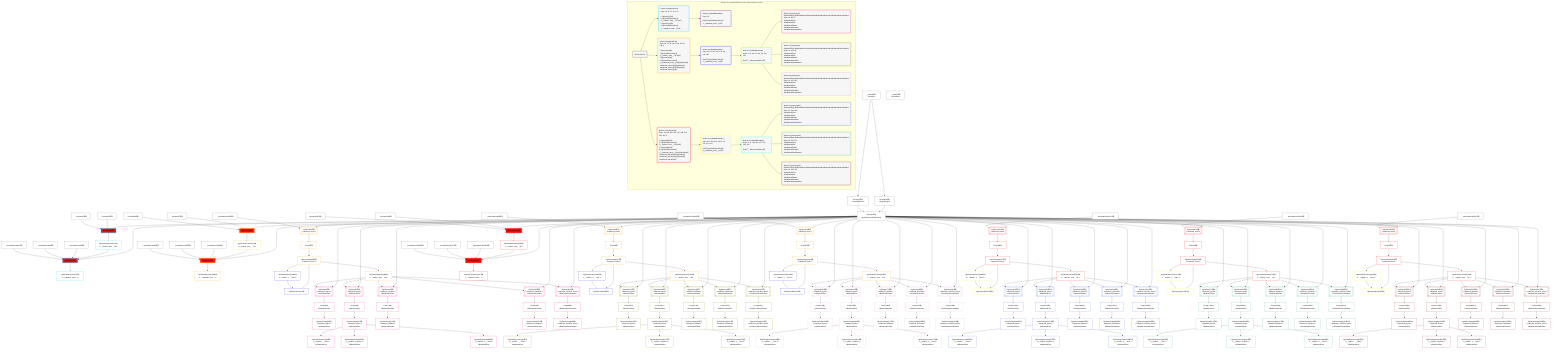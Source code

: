 %%{init: {'themeVariables': { 'fontSize': '12px'}}}%%
graph TD
    classDef path fill:#eee,stroke:#000,color:#000
    classDef plan fill:#fff,stroke-width:1px,color:#000
    classDef itemplan fill:#fff,stroke-width:2px,color:#000
    classDef sideeffectplan fill:#f00,stroke-width:2px,color:#000
    classDef bucket fill:#f6f6f6,color:#000,stroke-width:2px,text-align:left


    %% define steps
    __Value3["__Value[3∈0]<br />ᐸcontextᐳ"]:::plan
    __Value5["__Value[5∈0]<br />ᐸrootValueᐳ"]:::plan
    __InputStaticLeaf8["__InputStaticLeaf[8∈0]"]:::plan
    __InputStaticLeaf9["__InputStaticLeaf[9∈0]"]:::plan
    __InputStaticLeaf10["__InputStaticLeaf[10∈0]"]:::plan
    Constant11["Constant[11∈0]"]:::plan
    Constant12["Constant[12∈0]"]:::plan
    Access14["Access[14∈0]<br />ᐸ3.pgSettingsᐳ"]:::plan
    Access15["Access[15∈0]<br />ᐸ3.withPgClientᐳ"]:::plan
    Object16["Object[16∈0]<br />ᐸ{pgSettings,withPgClient}ᐳ"]:::plan
    PgInsert13[["PgInsert[13∈1]"]]:::sideeffectplan
    PgClassExpression17["PgClassExpression[17∈1]<br />ᐸ__relation...ems__.”id”ᐳ"]:::plan
    PgInsert18[["PgInsert[18∈1]"]]:::sideeffectplan
    PgClassExpression22["PgClassExpression[22∈1]<br />ᐸ__relational_posts__ᐳ"]:::plan
    __InputStaticLeaf24["__InputStaticLeaf[24∈0]"]:::plan
    __InputStaticLeaf25["__InputStaticLeaf[25∈0]"]:::plan
    __InputStaticLeaf26["__InputStaticLeaf[26∈0]"]:::plan
    Constant27["Constant[27∈0]"]:::plan
    Constant28["Constant[28∈0]"]:::plan
    PgInsert29[["PgInsert[29∈3]"]]:::sideeffectplan
    PgClassExpression33["PgClassExpression[33∈3]<br />ᐸ__relation...ems__.”id”ᐳ"]:::plan
    PgInsert34[["PgInsert[34∈3]"]]:::sideeffectplan
    PgClassExpression38["PgClassExpression[38∈3]<br />ᐸ__relational_posts__ᐳ"]:::plan
    __InputStaticLeaf39["__InputStaticLeaf[39∈0]"]:::plan
    PgSelect40[["PgSelect[40∈3]<br />ᐸrelational_itemsᐳ"]]:::plan
    First44["First[44∈3]"]:::plan
    PgSelectSingle45["PgSelectSingle[45∈3]<br />ᐸrelational_itemsᐳ"]:::plan
    PgClassExpression46["PgClassExpression[46∈4]<br />ᐸ__relation...s__.”type”ᐳ"]:::plan
    PgPolymorphic47["PgPolymorphic[47∈4]"]:::plan
    PgClassExpression48["PgClassExpression[48∈3]<br />ᐸ__relation...ems__.”id”ᐳ"]:::plan
    PgSelect49[["PgSelect[49∈6]<br />ᐸrelational_topicsᐳ<br />ᐳRelationalTopic"]]:::plan
    First53["First[53∈6]<br />ᐳRelationalTopic"]:::plan
    PgSelectSingle54["PgSelectSingle[54∈6]<br />ᐸrelational_topicsᐳ<br />ᐳRelationalTopic"]:::plan
    PgSelect57[["PgSelect[57∈6]<br />ᐸrelational_postsᐳ<br />ᐳRelationalPost"]]:::plan
    First61["First[61∈6]<br />ᐳRelationalPost"]:::plan
    PgSelectSingle62["PgSelectSingle[62∈6]<br />ᐸrelational_postsᐳ<br />ᐳRelationalPost"]:::plan
    PgClassExpression64["PgClassExpression[64∈6]<br />ᐸ__relation...__.”title”ᐳ<br />ᐳRelationalPost"]:::plan
    PgClassExpression65["PgClassExpression[65∈6]<br />ᐸ__relation...scription”ᐳ<br />ᐳRelationalPost"]:::plan
    PgClassExpression66["PgClassExpression[66∈6]<br />ᐸ__relation...s__.”note”ᐳ<br />ᐳRelationalPost"]:::plan
    PgSelect68[["PgSelect[68∈6]<br />ᐸrelational_dividersᐳ<br />ᐳRelationalDivider"]]:::plan
    First72["First[72∈6]<br />ᐳRelationalDivider"]:::plan
    PgSelectSingle73["PgSelectSingle[73∈6]<br />ᐸrelational_dividersᐳ<br />ᐳRelationalDivider"]:::plan
    PgSelect76[["PgSelect[76∈6]<br />ᐸrelational_checklistsᐳ<br />ᐳRelationalChecklist"]]:::plan
    First80["First[80∈6]<br />ᐳRelationalChecklist"]:::plan
    PgSelectSingle81["PgSelectSingle[81∈6]<br />ᐸrelational_checklistsᐳ<br />ᐳRelationalChecklist"]:::plan
    PgSelect84[["PgSelect[84∈6]<br />ᐸrelational_checklist_itemsᐳ<br />ᐳRelationalChecklistItem"]]:::plan
    First88["First[88∈6]<br />ᐳRelationalChecklistItem"]:::plan
    PgSelectSingle89["PgSelectSingle[89∈6]<br />ᐸrelational_checklist_itemsᐳ<br />ᐳRelationalChecklistItem"]:::plan
    __InputStaticLeaf91["__InputStaticLeaf[91∈0]"]:::plan
    PgSelect92[["PgSelect[92∈3]<br />ᐸrelational_itemsᐳ"]]:::plan
    First96["First[96∈3]"]:::plan
    PgSelectSingle97["PgSelectSingle[97∈3]<br />ᐸrelational_itemsᐳ"]:::plan
    PgClassExpression98["PgClassExpression[98∈4]<br />ᐸ__relation...s__.”type”ᐳ"]:::plan
    PgPolymorphic99["PgPolymorphic[99∈4]"]:::plan
    PgClassExpression100["PgClassExpression[100∈3]<br />ᐸ__relation...ems__.”id”ᐳ"]:::plan
    PgSelect101[["PgSelect[101∈7]<br />ᐸrelational_topicsᐳ<br />ᐳRelationalTopic"]]:::plan
    First105["First[105∈7]<br />ᐳRelationalTopic"]:::plan
    PgSelectSingle106["PgSelectSingle[106∈7]<br />ᐸrelational_topicsᐳ<br />ᐳRelationalTopic"]:::plan
    PgSelect109[["PgSelect[109∈7]<br />ᐸrelational_postsᐳ<br />ᐳRelationalPost"]]:::plan
    First113["First[113∈7]<br />ᐳRelationalPost"]:::plan
    PgSelectSingle114["PgSelectSingle[114∈7]<br />ᐸrelational_postsᐳ<br />ᐳRelationalPost"]:::plan
    PgClassExpression116["PgClassExpression[116∈7]<br />ᐸ__relation...__.”title”ᐳ<br />ᐳRelationalPost"]:::plan
    PgClassExpression117["PgClassExpression[117∈7]<br />ᐸ__relation...scription”ᐳ<br />ᐳRelationalPost"]:::plan
    PgClassExpression118["PgClassExpression[118∈7]<br />ᐸ__relation...s__.”note”ᐳ<br />ᐳRelationalPost"]:::plan
    PgSelect120[["PgSelect[120∈7]<br />ᐸrelational_dividersᐳ<br />ᐳRelationalDivider"]]:::plan
    First124["First[124∈7]<br />ᐳRelationalDivider"]:::plan
    PgSelectSingle125["PgSelectSingle[125∈7]<br />ᐸrelational_dividersᐳ<br />ᐳRelationalDivider"]:::plan
    PgSelect128[["PgSelect[128∈7]<br />ᐸrelational_checklistsᐳ<br />ᐳRelationalChecklist"]]:::plan
    First132["First[132∈7]<br />ᐳRelationalChecklist"]:::plan
    PgSelectSingle133["PgSelectSingle[133∈7]<br />ᐸrelational_checklistsᐳ<br />ᐳRelationalChecklist"]:::plan
    PgSelect136[["PgSelect[136∈7]<br />ᐸrelational_checklist_itemsᐳ<br />ᐳRelationalChecklistItem"]]:::plan
    First140["First[140∈7]<br />ᐳRelationalChecklistItem"]:::plan
    PgSelectSingle141["PgSelectSingle[141∈7]<br />ᐸrelational_checklist_itemsᐳ<br />ᐳRelationalChecklistItem"]:::plan
    __InputStaticLeaf143["__InputStaticLeaf[143∈0]"]:::plan
    PgSelect144[["PgSelect[144∈3]<br />ᐸrelational_itemsᐳ"]]:::plan
    First148["First[148∈3]"]:::plan
    PgSelectSingle149["PgSelectSingle[149∈3]<br />ᐸrelational_itemsᐳ"]:::plan
    PgClassExpression150["PgClassExpression[150∈4]<br />ᐸ__relation...s__.”type”ᐳ"]:::plan
    PgPolymorphic151["PgPolymorphic[151∈4]"]:::plan
    PgClassExpression152["PgClassExpression[152∈3]<br />ᐸ__relation...ems__.”id”ᐳ"]:::plan
    PgSelect153[["PgSelect[153∈8]<br />ᐸrelational_topicsᐳ<br />ᐳRelationalTopic"]]:::plan
    First157["First[157∈8]<br />ᐳRelationalTopic"]:::plan
    PgSelectSingle158["PgSelectSingle[158∈8]<br />ᐸrelational_topicsᐳ<br />ᐳRelationalTopic"]:::plan
    PgSelect161[["PgSelect[161∈8]<br />ᐸrelational_postsᐳ<br />ᐳRelationalPost"]]:::plan
    First165["First[165∈8]<br />ᐳRelationalPost"]:::plan
    PgSelectSingle166["PgSelectSingle[166∈8]<br />ᐸrelational_postsᐳ<br />ᐳRelationalPost"]:::plan
    PgClassExpression168["PgClassExpression[168∈8]<br />ᐸ__relation...__.”title”ᐳ<br />ᐳRelationalPost"]:::plan
    PgClassExpression169["PgClassExpression[169∈8]<br />ᐸ__relation...scription”ᐳ<br />ᐳRelationalPost"]:::plan
    PgClassExpression170["PgClassExpression[170∈8]<br />ᐸ__relation...s__.”note”ᐳ<br />ᐳRelationalPost"]:::plan
    PgSelect172[["PgSelect[172∈8]<br />ᐸrelational_dividersᐳ<br />ᐳRelationalDivider"]]:::plan
    First176["First[176∈8]<br />ᐳRelationalDivider"]:::plan
    PgSelectSingle177["PgSelectSingle[177∈8]<br />ᐸrelational_dividersᐳ<br />ᐳRelationalDivider"]:::plan
    PgSelect180[["PgSelect[180∈8]<br />ᐸrelational_checklistsᐳ<br />ᐳRelationalChecklist"]]:::plan
    First184["First[184∈8]<br />ᐳRelationalChecklist"]:::plan
    PgSelectSingle185["PgSelectSingle[185∈8]<br />ᐸrelational_checklistsᐳ<br />ᐳRelationalChecklist"]:::plan
    PgSelect188[["PgSelect[188∈8]<br />ᐸrelational_checklist_itemsᐳ<br />ᐳRelationalChecklistItem"]]:::plan
    First192["First[192∈8]<br />ᐳRelationalChecklistItem"]:::plan
    PgSelectSingle193["PgSelectSingle[193∈8]<br />ᐸrelational_checklist_itemsᐳ<br />ᐳRelationalChecklistItem"]:::plan
    __InputStaticLeaf196["__InputStaticLeaf[196∈0]"]:::plan
    __InputStaticLeaf197["__InputStaticLeaf[197∈0]"]:::plan
    __InputStaticLeaf198["__InputStaticLeaf[198∈0]"]:::plan
    Constant199["Constant[199∈0]"]:::plan
    Constant200["Constant[200∈0]"]:::plan
    PgInsert201[["PgInsert[201∈9]"]]:::sideeffectplan
    PgClassExpression205["PgClassExpression[205∈9]<br />ᐸ__relation...ems__.”id”ᐳ"]:::plan
    PgInsert206[["PgInsert[206∈9]"]]:::sideeffectplan
    PgClassExpression210["PgClassExpression[210∈9]<br />ᐸ__relational_posts__ᐳ"]:::plan
    __InputStaticLeaf211["__InputStaticLeaf[211∈0]"]:::plan
    PgSelect212[["PgSelect[212∈9]<br />ᐸrelational_itemsᐳ"]]:::plan
    First216["First[216∈9]"]:::plan
    PgSelectSingle217["PgSelectSingle[217∈9]<br />ᐸrelational_itemsᐳ"]:::plan
    PgClassExpression218["PgClassExpression[218∈10]<br />ᐸ__relation...s__.”type”ᐳ"]:::plan
    PgPolymorphic219["PgPolymorphic[219∈10]"]:::plan
    PgClassExpression220["PgClassExpression[220∈9]<br />ᐸ__relation...ems__.”id”ᐳ"]:::plan
    PgSelect221[["PgSelect[221∈12]<br />ᐸrelational_topicsᐳ<br />ᐳRelationalTopic"]]:::plan
    First225["First[225∈12]<br />ᐳRelationalTopic"]:::plan
    PgSelectSingle226["PgSelectSingle[226∈12]<br />ᐸrelational_topicsᐳ<br />ᐳRelationalTopic"]:::plan
    PgSelect229[["PgSelect[229∈12]<br />ᐸrelational_postsᐳ<br />ᐳRelationalPost"]]:::plan
    First233["First[233∈12]<br />ᐳRelationalPost"]:::plan
    PgSelectSingle234["PgSelectSingle[234∈12]<br />ᐸrelational_postsᐳ<br />ᐳRelationalPost"]:::plan
    PgClassExpression236["PgClassExpression[236∈12]<br />ᐸ__relation...__.”title”ᐳ<br />ᐳRelationalPost"]:::plan
    PgClassExpression237["PgClassExpression[237∈12]<br />ᐸ__relation...scription”ᐳ<br />ᐳRelationalPost"]:::plan
    PgClassExpression238["PgClassExpression[238∈12]<br />ᐸ__relation...s__.”note”ᐳ<br />ᐳRelationalPost"]:::plan
    PgSelect240[["PgSelect[240∈12]<br />ᐸrelational_dividersᐳ<br />ᐳRelationalDivider"]]:::plan
    First244["First[244∈12]<br />ᐳRelationalDivider"]:::plan
    PgSelectSingle245["PgSelectSingle[245∈12]<br />ᐸrelational_dividersᐳ<br />ᐳRelationalDivider"]:::plan
    PgSelect248[["PgSelect[248∈12]<br />ᐸrelational_checklistsᐳ<br />ᐳRelationalChecklist"]]:::plan
    First252["First[252∈12]<br />ᐳRelationalChecklist"]:::plan
    PgSelectSingle253["PgSelectSingle[253∈12]<br />ᐸrelational_checklistsᐳ<br />ᐳRelationalChecklist"]:::plan
    PgSelect256[["PgSelect[256∈12]<br />ᐸrelational_checklist_itemsᐳ<br />ᐳRelationalChecklistItem"]]:::plan
    First260["First[260∈12]<br />ᐳRelationalChecklistItem"]:::plan
    PgSelectSingle261["PgSelectSingle[261∈12]<br />ᐸrelational_checklist_itemsᐳ<br />ᐳRelationalChecklistItem"]:::plan
    __InputStaticLeaf263["__InputStaticLeaf[263∈0]"]:::plan
    PgSelect264[["PgSelect[264∈9]<br />ᐸrelational_itemsᐳ"]]:::plan
    First268["First[268∈9]"]:::plan
    PgSelectSingle269["PgSelectSingle[269∈9]<br />ᐸrelational_itemsᐳ"]:::plan
    PgClassExpression270["PgClassExpression[270∈10]<br />ᐸ__relation...s__.”type”ᐳ"]:::plan
    PgPolymorphic271["PgPolymorphic[271∈10]"]:::plan
    PgClassExpression272["PgClassExpression[272∈9]<br />ᐸ__relation...ems__.”id”ᐳ"]:::plan
    PgSelect273[["PgSelect[273∈13]<br />ᐸrelational_topicsᐳ<br />ᐳRelationalTopic"]]:::plan
    First277["First[277∈13]<br />ᐳRelationalTopic"]:::plan
    PgSelectSingle278["PgSelectSingle[278∈13]<br />ᐸrelational_topicsᐳ<br />ᐳRelationalTopic"]:::plan
    PgSelect281[["PgSelect[281∈13]<br />ᐸrelational_postsᐳ<br />ᐳRelationalPost"]]:::plan
    First285["First[285∈13]<br />ᐳRelationalPost"]:::plan
    PgSelectSingle286["PgSelectSingle[286∈13]<br />ᐸrelational_postsᐳ<br />ᐳRelationalPost"]:::plan
    PgClassExpression288["PgClassExpression[288∈13]<br />ᐸ__relation...__.”title”ᐳ<br />ᐳRelationalPost"]:::plan
    PgClassExpression289["PgClassExpression[289∈13]<br />ᐸ__relation...scription”ᐳ<br />ᐳRelationalPost"]:::plan
    PgClassExpression290["PgClassExpression[290∈13]<br />ᐸ__relation...s__.”note”ᐳ<br />ᐳRelationalPost"]:::plan
    PgSelect292[["PgSelect[292∈13]<br />ᐸrelational_dividersᐳ<br />ᐳRelationalDivider"]]:::plan
    First296["First[296∈13]<br />ᐳRelationalDivider"]:::plan
    PgSelectSingle297["PgSelectSingle[297∈13]<br />ᐸrelational_dividersᐳ<br />ᐳRelationalDivider"]:::plan
    PgSelect300[["PgSelect[300∈13]<br />ᐸrelational_checklistsᐳ<br />ᐳRelationalChecklist"]]:::plan
    First304["First[304∈13]<br />ᐳRelationalChecklist"]:::plan
    PgSelectSingle305["PgSelectSingle[305∈13]<br />ᐸrelational_checklistsᐳ<br />ᐳRelationalChecklist"]:::plan
    PgSelect308[["PgSelect[308∈13]<br />ᐸrelational_checklist_itemsᐳ<br />ᐳRelationalChecklistItem"]]:::plan
    First312["First[312∈13]<br />ᐳRelationalChecklistItem"]:::plan
    PgSelectSingle313["PgSelectSingle[313∈13]<br />ᐸrelational_checklist_itemsᐳ<br />ᐳRelationalChecklistItem"]:::plan
    __InputStaticLeaf315["__InputStaticLeaf[315∈0]"]:::plan
    PgSelect316[["PgSelect[316∈9]<br />ᐸrelational_itemsᐳ"]]:::plan
    First320["First[320∈9]"]:::plan
    PgSelectSingle321["PgSelectSingle[321∈9]<br />ᐸrelational_itemsᐳ"]:::plan
    PgClassExpression322["PgClassExpression[322∈10]<br />ᐸ__relation...s__.”type”ᐳ"]:::plan
    PgPolymorphic323["PgPolymorphic[323∈10]"]:::plan
    PgClassExpression324["PgClassExpression[324∈9]<br />ᐸ__relation...ems__.”id”ᐳ"]:::plan
    PgSelect325[["PgSelect[325∈14]<br />ᐸrelational_topicsᐳ<br />ᐳRelationalTopic"]]:::plan
    First329["First[329∈14]<br />ᐳRelationalTopic"]:::plan
    PgSelectSingle330["PgSelectSingle[330∈14]<br />ᐸrelational_topicsᐳ<br />ᐳRelationalTopic"]:::plan
    PgSelect333[["PgSelect[333∈14]<br />ᐸrelational_postsᐳ<br />ᐳRelationalPost"]]:::plan
    First337["First[337∈14]<br />ᐳRelationalPost"]:::plan
    PgSelectSingle338["PgSelectSingle[338∈14]<br />ᐸrelational_postsᐳ<br />ᐳRelationalPost"]:::plan
    PgClassExpression340["PgClassExpression[340∈14]<br />ᐸ__relation...__.”title”ᐳ<br />ᐳRelationalPost"]:::plan
    PgClassExpression341["PgClassExpression[341∈14]<br />ᐸ__relation...scription”ᐳ<br />ᐳRelationalPost"]:::plan
    PgClassExpression342["PgClassExpression[342∈14]<br />ᐸ__relation...s__.”note”ᐳ<br />ᐳRelationalPost"]:::plan
    PgSelect344[["PgSelect[344∈14]<br />ᐸrelational_dividersᐳ<br />ᐳRelationalDivider"]]:::plan
    First348["First[348∈14]<br />ᐳRelationalDivider"]:::plan
    PgSelectSingle349["PgSelectSingle[349∈14]<br />ᐸrelational_dividersᐳ<br />ᐳRelationalDivider"]:::plan
    PgSelect352[["PgSelect[352∈14]<br />ᐸrelational_checklistsᐳ<br />ᐳRelationalChecklist"]]:::plan
    First356["First[356∈14]<br />ᐳRelationalChecklist"]:::plan
    PgSelectSingle357["PgSelectSingle[357∈14]<br />ᐸrelational_checklistsᐳ<br />ᐳRelationalChecklist"]:::plan
    PgSelect360[["PgSelect[360∈14]<br />ᐸrelational_checklist_itemsᐳ<br />ᐳRelationalChecklistItem"]]:::plan
    First364["First[364∈14]<br />ᐳRelationalChecklistItem"]:::plan
    PgSelectSingle365["PgSelectSingle[365∈14]<br />ᐸrelational_checklist_itemsᐳ<br />ᐳRelationalChecklistItem"]:::plan

    %% plan dependencies
    __Value3 --> Access14
    __Value3 --> Access15
    Access14 & Access15 --> Object16
    Object16 & Constant11 & Constant12 --> PgInsert13
    PgInsert13 --> PgClassExpression17
    Object16 & PgClassExpression17 & __InputStaticLeaf8 & __InputStaticLeaf9 & __InputStaticLeaf10 --> PgInsert18
    PgInsert18 --> PgClassExpression22
    Object16 & Constant27 & Constant28 --> PgInsert29
    PgInsert29 --> PgClassExpression33
    Object16 & PgClassExpression33 & __InputStaticLeaf24 & __InputStaticLeaf25 & __InputStaticLeaf26 --> PgInsert34
    PgInsert34 --> PgClassExpression38
    Object16 & __InputStaticLeaf39 --> PgSelect40
    PgSelect40 --> First44
    First44 --> PgSelectSingle45
    PgSelectSingle45 --> PgClassExpression46
    PgSelectSingle45 & PgClassExpression46 --> PgPolymorphic47
    PgSelectSingle45 --> PgClassExpression48
    Object16 & PgClassExpression48 --> PgSelect49
    PgSelect49 --> First53
    First53 --> PgSelectSingle54
    Object16 & PgClassExpression48 --> PgSelect57
    PgSelect57 --> First61
    First61 --> PgSelectSingle62
    PgSelectSingle62 --> PgClassExpression64
    PgSelectSingle62 --> PgClassExpression65
    PgSelectSingle62 --> PgClassExpression66
    Object16 & PgClassExpression48 --> PgSelect68
    PgSelect68 --> First72
    First72 --> PgSelectSingle73
    Object16 & PgClassExpression48 --> PgSelect76
    PgSelect76 --> First80
    First80 --> PgSelectSingle81
    Object16 & PgClassExpression48 --> PgSelect84
    PgSelect84 --> First88
    First88 --> PgSelectSingle89
    Object16 & __InputStaticLeaf91 --> PgSelect92
    PgSelect92 --> First96
    First96 --> PgSelectSingle97
    PgSelectSingle97 --> PgClassExpression98
    PgSelectSingle97 & PgClassExpression98 --> PgPolymorphic99
    PgSelectSingle97 --> PgClassExpression100
    Object16 & PgClassExpression100 --> PgSelect101
    PgSelect101 --> First105
    First105 --> PgSelectSingle106
    Object16 & PgClassExpression100 --> PgSelect109
    PgSelect109 --> First113
    First113 --> PgSelectSingle114
    PgSelectSingle114 --> PgClassExpression116
    PgSelectSingle114 --> PgClassExpression117
    PgSelectSingle114 --> PgClassExpression118
    Object16 & PgClassExpression100 --> PgSelect120
    PgSelect120 --> First124
    First124 --> PgSelectSingle125
    Object16 & PgClassExpression100 --> PgSelect128
    PgSelect128 --> First132
    First132 --> PgSelectSingle133
    Object16 & PgClassExpression100 --> PgSelect136
    PgSelect136 --> First140
    First140 --> PgSelectSingle141
    Object16 & __InputStaticLeaf143 --> PgSelect144
    PgSelect144 --> First148
    First148 --> PgSelectSingle149
    PgSelectSingle149 --> PgClassExpression150
    PgSelectSingle149 & PgClassExpression150 --> PgPolymorphic151
    PgSelectSingle149 --> PgClassExpression152
    Object16 & PgClassExpression152 --> PgSelect153
    PgSelect153 --> First157
    First157 --> PgSelectSingle158
    Object16 & PgClassExpression152 --> PgSelect161
    PgSelect161 --> First165
    First165 --> PgSelectSingle166
    PgSelectSingle166 --> PgClassExpression168
    PgSelectSingle166 --> PgClassExpression169
    PgSelectSingle166 --> PgClassExpression170
    Object16 & PgClassExpression152 --> PgSelect172
    PgSelect172 --> First176
    First176 --> PgSelectSingle177
    Object16 & PgClassExpression152 --> PgSelect180
    PgSelect180 --> First184
    First184 --> PgSelectSingle185
    Object16 & PgClassExpression152 --> PgSelect188
    PgSelect188 --> First192
    First192 --> PgSelectSingle193
    Object16 & Constant199 & Constant200 --> PgInsert201
    PgInsert201 --> PgClassExpression205
    Object16 & PgClassExpression205 & __InputStaticLeaf196 & __InputStaticLeaf197 & __InputStaticLeaf198 --> PgInsert206
    PgInsert206 --> PgClassExpression210
    Object16 & __InputStaticLeaf211 --> PgSelect212
    PgSelect212 --> First216
    First216 --> PgSelectSingle217
    PgSelectSingle217 --> PgClassExpression218
    PgSelectSingle217 & PgClassExpression218 --> PgPolymorphic219
    PgSelectSingle217 --> PgClassExpression220
    Object16 & PgClassExpression220 --> PgSelect221
    PgSelect221 --> First225
    First225 --> PgSelectSingle226
    Object16 & PgClassExpression220 --> PgSelect229
    PgSelect229 --> First233
    First233 --> PgSelectSingle234
    PgSelectSingle234 --> PgClassExpression236
    PgSelectSingle234 --> PgClassExpression237
    PgSelectSingle234 --> PgClassExpression238
    Object16 & PgClassExpression220 --> PgSelect240
    PgSelect240 --> First244
    First244 --> PgSelectSingle245
    Object16 & PgClassExpression220 --> PgSelect248
    PgSelect248 --> First252
    First252 --> PgSelectSingle253
    Object16 & PgClassExpression220 --> PgSelect256
    PgSelect256 --> First260
    First260 --> PgSelectSingle261
    Object16 & __InputStaticLeaf263 --> PgSelect264
    PgSelect264 --> First268
    First268 --> PgSelectSingle269
    PgSelectSingle269 --> PgClassExpression270
    PgSelectSingle269 & PgClassExpression270 --> PgPolymorphic271
    PgSelectSingle269 --> PgClassExpression272
    Object16 & PgClassExpression272 --> PgSelect273
    PgSelect273 --> First277
    First277 --> PgSelectSingle278
    Object16 & PgClassExpression272 --> PgSelect281
    PgSelect281 --> First285
    First285 --> PgSelectSingle286
    PgSelectSingle286 --> PgClassExpression288
    PgSelectSingle286 --> PgClassExpression289
    PgSelectSingle286 --> PgClassExpression290
    Object16 & PgClassExpression272 --> PgSelect292
    PgSelect292 --> First296
    First296 --> PgSelectSingle297
    Object16 & PgClassExpression272 --> PgSelect300
    PgSelect300 --> First304
    First304 --> PgSelectSingle305
    Object16 & PgClassExpression272 --> PgSelect308
    PgSelect308 --> First312
    First312 --> PgSelectSingle313
    Object16 & __InputStaticLeaf315 --> PgSelect316
    PgSelect316 --> First320
    First320 --> PgSelectSingle321
    PgSelectSingle321 --> PgClassExpression322
    PgSelectSingle321 & PgClassExpression322 --> PgPolymorphic323
    PgSelectSingle321 --> PgClassExpression324
    Object16 & PgClassExpression324 --> PgSelect325
    PgSelect325 --> First329
    First329 --> PgSelectSingle330
    Object16 & PgClassExpression324 --> PgSelect333
    PgSelect333 --> First337
    First337 --> PgSelectSingle338
    PgSelectSingle338 --> PgClassExpression340
    PgSelectSingle338 --> PgClassExpression341
    PgSelectSingle338 --> PgClassExpression342
    Object16 & PgClassExpression324 --> PgSelect344
    PgSelect344 --> First348
    First348 --> PgSelectSingle349
    Object16 & PgClassExpression324 --> PgSelect352
    PgSelect352 --> First356
    First356 --> PgSelectSingle357
    Object16 & PgClassExpression324 --> PgSelect360
    PgSelect360 --> First364
    First364 --> PgSelectSingle365

    subgraph "Buckets for mutations/basics/create-relational-post-no-query"
    Bucket0("Bucket 0 (root)"):::bucket
    classDef bucket0 stroke:#696969
    class Bucket0,__Value3,__Value5,__InputStaticLeaf8,__InputStaticLeaf9,__InputStaticLeaf10,Constant11,Constant12,Access14,Access15,Object16,__InputStaticLeaf24,__InputStaticLeaf25,__InputStaticLeaf26,Constant27,Constant28,__InputStaticLeaf39,__InputStaticLeaf91,__InputStaticLeaf143,__InputStaticLeaf196,__InputStaticLeaf197,__InputStaticLeaf198,Constant199,Constant200,__InputStaticLeaf211,__InputStaticLeaf263,__InputStaticLeaf315 bucket0
    Bucket1("Bucket 1 (mutationField)<br />Deps: 16, 11, 12, 8, 9, 10<br /><br />1: PgInsert{1}[13]<br />2: PgClassExpression{1}ᐸ__relation...ems__.”id”ᐳ[17]<br />3: PgInsert{1}[18]<br />4: PgClassExpression{1}ᐸ__relational_posts__ᐳ[22]"):::bucket
    classDef bucket1 stroke:#00bfff
    class Bucket1,PgInsert13,PgClassExpression17,PgInsert18,PgClassExpression22 bucket1
    Bucket2("Bucket 2 (nullableBoundary)<br />Deps: 22<br /><br />ROOT PgClassExpression{1}ᐸ__relational_posts__ᐳ[22]"):::bucket
    classDef bucket2 stroke:#7f007f
    class Bucket2 bucket2
    Bucket3("Bucket 3 (mutationField)<br />Deps: 16, 27, 28, 24, 25, 26, 39, 91, 143, 5<br /><br />1: PgInsert{3}[29]<br />2: PgClassExpression{3}ᐸ__relation...ems__.”id”ᐳ[33]<br />3: PgInsert{3}[34]<br />4: PgClassExpression{3}ᐸ__relational_posts__ᐳ[38],PgSelect{3}ᐸrelational_itemsᐳ[40],PgSelect{3}ᐸrelational_itemsᐳ[92],PgSelect{3}ᐸrelational_itemsᐳ[144]"):::bucket
    classDef bucket3 stroke:#ffa500
    class Bucket3,PgInsert29,PgClassExpression33,PgInsert34,PgClassExpression38,PgSelect40,First44,PgSelectSingle45,PgClassExpression48,PgSelect92,First96,PgSelectSingle97,PgClassExpression100,PgSelect144,First148,PgSelectSingle149,PgClassExpression152 bucket3
    Bucket4("Bucket 4 (nullableBoundary)<br />Deps: 45, 97, 149, 38, 5, 16, 48, 100, 152<br /><br />ROOT PgClassExpression{3}ᐸ__relational_posts__ᐳ[38]"):::bucket
    classDef bucket4 stroke:#0000ff
    class Bucket4,PgClassExpression46,PgPolymorphic47,PgClassExpression98,PgPolymorphic99,PgClassExpression150,PgPolymorphic151 bucket4
    Bucket5("Bucket 5 (nullableBoundary)<br />Deps: 5, 16, 48, 47, 100, 99, 152, 151<br /><br />ROOT __ValueᐸrootValueᐳ[5]"):::bucket
    classDef bucket5 stroke:#7fff00
    class Bucket5 bucket5
    Bucket6("Bucket 6 (polymorphic)<br />RelationalTopic,RelationalPost,RelationalDivider,RelationalChecklist,RelationalChecklistItem<br />Deps: 16, 48, 47<br />ᐳRelationalTopic<br />ᐳRelationalPost<br />ᐳRelationalDivider<br />ᐳRelationalChecklist<br />ᐳRelationalChecklistItem"):::bucket
    classDef bucket6 stroke:#ff1493
    class Bucket6,PgSelect49,First53,PgSelectSingle54,PgSelect57,First61,PgSelectSingle62,PgClassExpression64,PgClassExpression65,PgClassExpression66,PgSelect68,First72,PgSelectSingle73,PgSelect76,First80,PgSelectSingle81,PgSelect84,First88,PgSelectSingle89 bucket6
    Bucket7("Bucket 7 (polymorphic)<br />RelationalTopic,RelationalPost,RelationalDivider,RelationalChecklist,RelationalChecklistItem<br />Deps: 16, 100, 99<br />ᐳRelationalTopic<br />ᐳRelationalPost<br />ᐳRelationalDivider<br />ᐳRelationalChecklist<br />ᐳRelationalChecklistItem"):::bucket
    classDef bucket7 stroke:#808000
    class Bucket7,PgSelect101,First105,PgSelectSingle106,PgSelect109,First113,PgSelectSingle114,PgClassExpression116,PgClassExpression117,PgClassExpression118,PgSelect120,First124,PgSelectSingle125,PgSelect128,First132,PgSelectSingle133,PgSelect136,First140,PgSelectSingle141 bucket7
    Bucket8("Bucket 8 (polymorphic)<br />RelationalTopic,RelationalPost,RelationalDivider,RelationalChecklist,RelationalChecklistItem<br />Deps: 16, 152, 151<br />ᐳRelationalTopic<br />ᐳRelationalPost<br />ᐳRelationalDivider<br />ᐳRelationalChecklist<br />ᐳRelationalChecklistItem"):::bucket
    classDef bucket8 stroke:#dda0dd
    class Bucket8,PgSelect153,First157,PgSelectSingle158,PgSelect161,First165,PgSelectSingle166,PgClassExpression168,PgClassExpression169,PgClassExpression170,PgSelect172,First176,PgSelectSingle177,PgSelect180,First184,PgSelectSingle185,PgSelect188,First192,PgSelectSingle193 bucket8
    Bucket9("Bucket 9 (mutationField)<br />Deps: 16, 199, 200, 196, 197, 198, 211, 263, 315, 5<br /><br />1: PgInsert{9}[201]<br />2: PgClassExpression{9}ᐸ__relation...ems__.”id”ᐳ[205]<br />3: PgInsert{9}[206]<br />4: PgClassExpression{9}ᐸ__relational_posts__ᐳ[210],PgSelect{9}ᐸrelational_itemsᐳ[212],PgSelect{9}ᐸrelational_itemsᐳ[264],PgSelect{9}ᐸrelational_itemsᐳ[316]"):::bucket
    classDef bucket9 stroke:#ff0000
    class Bucket9,PgInsert201,PgClassExpression205,PgInsert206,PgClassExpression210,PgSelect212,First216,PgSelectSingle217,PgClassExpression220,PgSelect264,First268,PgSelectSingle269,PgClassExpression272,PgSelect316,First320,PgSelectSingle321,PgClassExpression324 bucket9
    Bucket10("Bucket 10 (nullableBoundary)<br />Deps: 217, 269, 321, 210, 5, 16, 220, 272, 324<br /><br />ROOT PgClassExpression{9}ᐸ__relational_posts__ᐳ[210]"):::bucket
    classDef bucket10 stroke:#ffff00
    class Bucket10,PgClassExpression218,PgPolymorphic219,PgClassExpression270,PgPolymorphic271,PgClassExpression322,PgPolymorphic323 bucket10
    Bucket11("Bucket 11 (nullableBoundary)<br />Deps: 5, 16, 220, 219, 272, 271, 324, 323<br /><br />ROOT __ValueᐸrootValueᐳ[5]"):::bucket
    classDef bucket11 stroke:#00ffff
    class Bucket11 bucket11
    Bucket12("Bucket 12 (polymorphic)<br />RelationalTopic,RelationalPost,RelationalDivider,RelationalChecklist,RelationalChecklistItem<br />Deps: 16, 220, 219<br />ᐳRelationalTopic<br />ᐳRelationalPost<br />ᐳRelationalDivider<br />ᐳRelationalChecklist<br />ᐳRelationalChecklistItem"):::bucket
    classDef bucket12 stroke:#4169e1
    class Bucket12,PgSelect221,First225,PgSelectSingle226,PgSelect229,First233,PgSelectSingle234,PgClassExpression236,PgClassExpression237,PgClassExpression238,PgSelect240,First244,PgSelectSingle245,PgSelect248,First252,PgSelectSingle253,PgSelect256,First260,PgSelectSingle261 bucket12
    Bucket13("Bucket 13 (polymorphic)<br />RelationalTopic,RelationalPost,RelationalDivider,RelationalChecklist,RelationalChecklistItem<br />Deps: 16, 272, 271<br />ᐳRelationalTopic<br />ᐳRelationalPost<br />ᐳRelationalDivider<br />ᐳRelationalChecklist<br />ᐳRelationalChecklistItem"):::bucket
    classDef bucket13 stroke:#3cb371
    class Bucket13,PgSelect273,First277,PgSelectSingle278,PgSelect281,First285,PgSelectSingle286,PgClassExpression288,PgClassExpression289,PgClassExpression290,PgSelect292,First296,PgSelectSingle297,PgSelect300,First304,PgSelectSingle305,PgSelect308,First312,PgSelectSingle313 bucket13
    Bucket14("Bucket 14 (polymorphic)<br />RelationalTopic,RelationalPost,RelationalDivider,RelationalChecklist,RelationalChecklistItem<br />Deps: 16, 324, 323<br />ᐳRelationalTopic<br />ᐳRelationalPost<br />ᐳRelationalDivider<br />ᐳRelationalChecklist<br />ᐳRelationalChecklistItem"):::bucket
    classDef bucket14 stroke:#a52a2a
    class Bucket14,PgSelect325,First329,PgSelectSingle330,PgSelect333,First337,PgSelectSingle338,PgClassExpression340,PgClassExpression341,PgClassExpression342,PgSelect344,First348,PgSelectSingle349,PgSelect352,First356,PgSelectSingle357,PgSelect360,First364,PgSelectSingle365 bucket14
    Bucket0 --> Bucket1 & Bucket3 & Bucket9
    Bucket1 --> Bucket2
    Bucket3 --> Bucket4
    Bucket4 --> Bucket5
    Bucket5 --> Bucket6 & Bucket7 & Bucket8
    Bucket9 --> Bucket10
    Bucket10 --> Bucket11
    Bucket11 --> Bucket12 & Bucket13 & Bucket14
    end